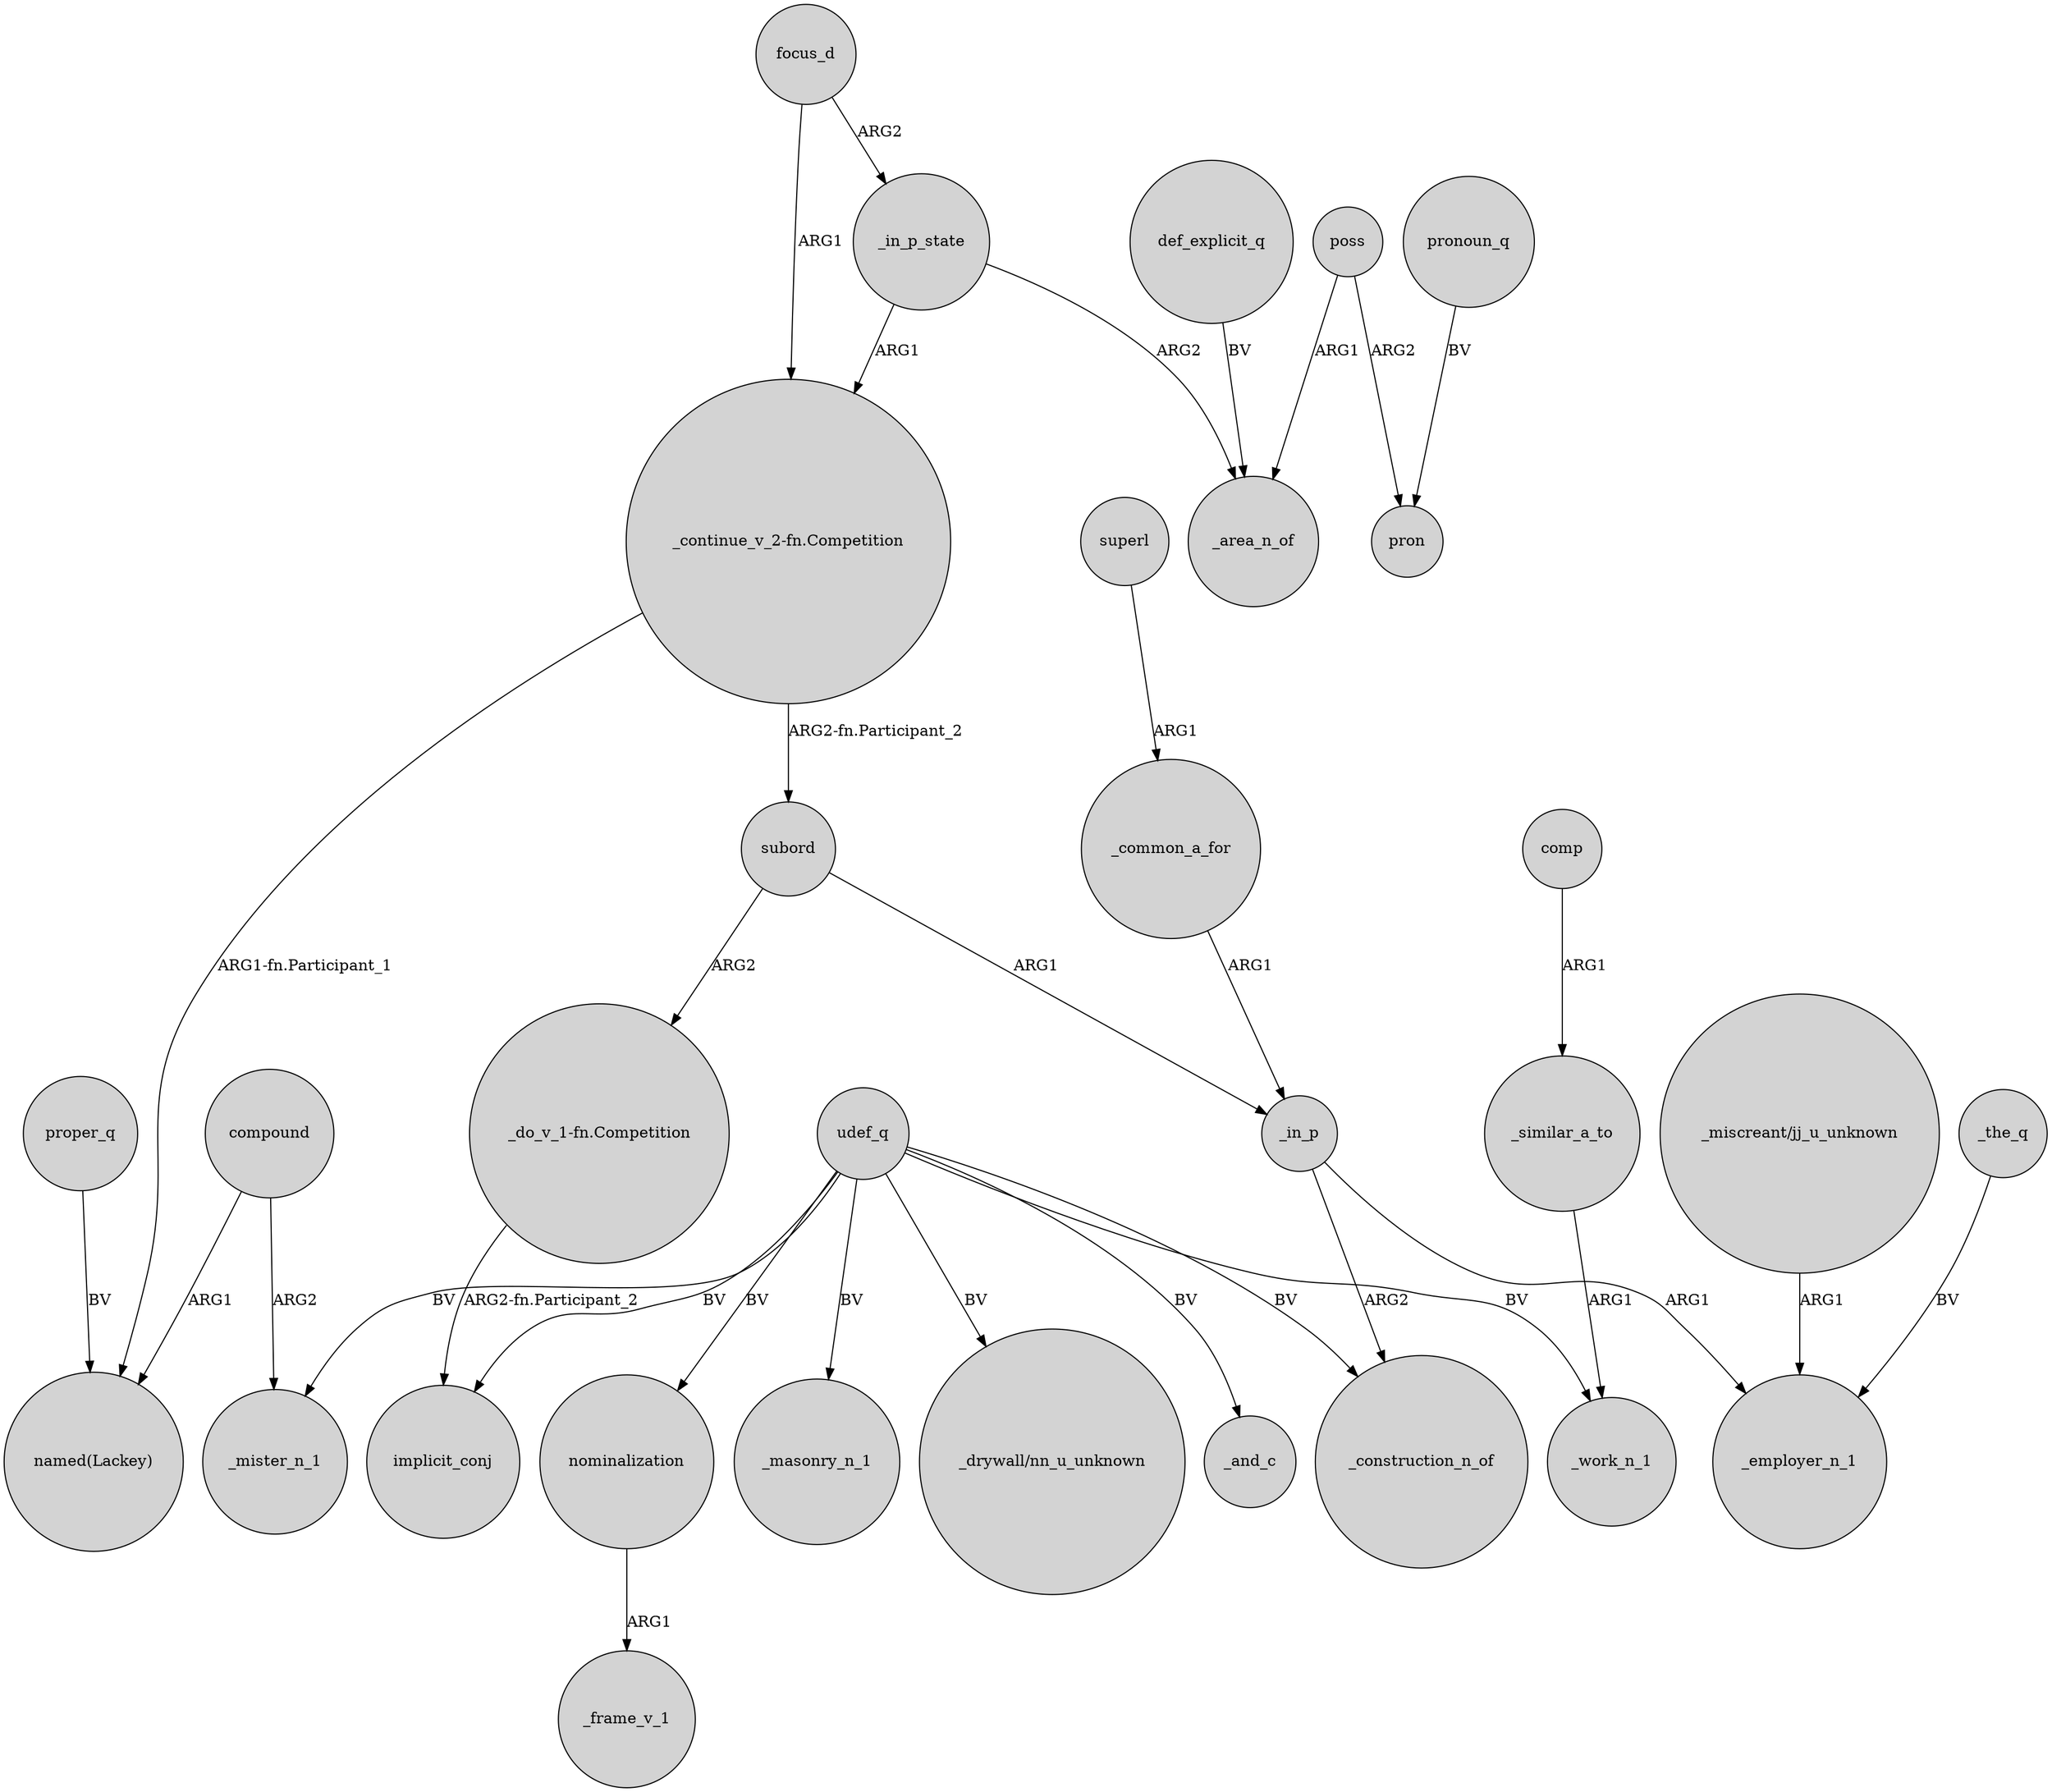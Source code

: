 digraph {
	node [shape=circle style=filled]
	superl -> _common_a_for [label=ARG1]
	_in_p -> _construction_n_of [label=ARG2]
	compound -> _mister_n_1 [label=ARG2]
	focus_d -> _in_p_state [label=ARG2]
	_similar_a_to -> _work_n_1 [label=ARG1]
	"_do_v_1-fn.Competition" -> implicit_conj [label="ARG2-fn.Participant_2"]
	udef_q -> nominalization [label=BV]
	udef_q -> _masonry_n_1 [label=BV]
	udef_q -> "_drywall/nn_u_unknown" [label=BV]
	udef_q -> _work_n_1 [label=BV]
	subord -> "_do_v_1-fn.Competition" [label=ARG2]
	"_miscreant/jj_u_unknown" -> _employer_n_1 [label=ARG1]
	udef_q -> _and_c [label=BV]
	udef_q -> _mister_n_1 [label=BV]
	def_explicit_q -> _area_n_of [label=BV]
	poss -> _area_n_of [label=ARG1]
	pronoun_q -> pron [label=BV]
	comp -> _similar_a_to [label=ARG1]
	poss -> pron [label=ARG2]
	subord -> _in_p [label=ARG1]
	proper_q -> "named(Lackey)" [label=BV]
	_in_p_state -> _area_n_of [label=ARG2]
	"_continue_v_2-fn.Competition" -> subord [label="ARG2-fn.Participant_2"]
	nominalization -> _frame_v_1 [label=ARG1]
	_the_q -> _employer_n_1 [label=BV]
	_common_a_for -> _in_p [label=ARG1]
	focus_d -> "_continue_v_2-fn.Competition" [label=ARG1]
	udef_q -> _construction_n_of [label=BV]
	"_continue_v_2-fn.Competition" -> "named(Lackey)" [label="ARG1-fn.Participant_1"]
	compound -> "named(Lackey)" [label=ARG1]
	_in_p_state -> "_continue_v_2-fn.Competition" [label=ARG1]
	udef_q -> implicit_conj [label=BV]
	_in_p -> _employer_n_1 [label=ARG1]
}
